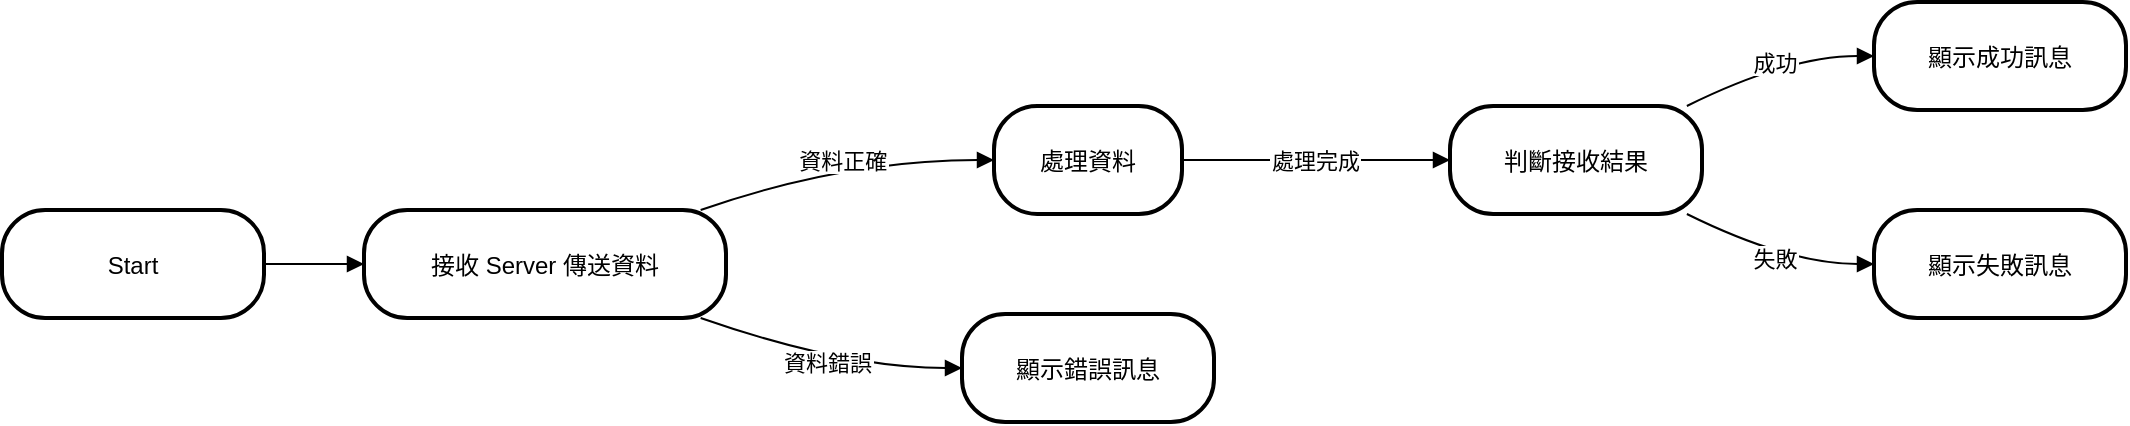 <mxfile version="26.0.1">
  <diagram name="第 1 页" id="UEBIbAkwNvi9270jXavC">
    <mxGraphModel dx="1434" dy="738" grid="1" gridSize="10" guides="1" tooltips="1" connect="1" arrows="1" fold="1" page="1" pageScale="1" pageWidth="827" pageHeight="1169" math="0" shadow="0">
      <root>
        <mxCell id="0" />
        <mxCell id="1" parent="0" />
        <mxCell id="2" value="Start" style="rounded=1;arcSize=40;strokeWidth=2" parent="1" vertex="1">
          <mxGeometry x="150" y="324" width="131" height="54" as="geometry" />
        </mxCell>
        <mxCell id="3" value="接收 Server 傳送資料" style="rounded=1;arcSize=40;strokeWidth=2" parent="1" vertex="1">
          <mxGeometry x="331" y="324" width="181" height="54" as="geometry" />
        </mxCell>
        <mxCell id="4" value="處理資料" style="rounded=1;arcSize=40;strokeWidth=2" parent="1" vertex="1">
          <mxGeometry x="646" y="272" width="94" height="54" as="geometry" />
        </mxCell>
        <mxCell id="5" value="顯示錯誤訊息" style="rounded=1;arcSize=40;strokeWidth=2" parent="1" vertex="1">
          <mxGeometry x="630" y="376" width="126" height="54" as="geometry" />
        </mxCell>
        <mxCell id="6" value="判斷接收結果" style="rounded=1;arcSize=40;strokeWidth=2" parent="1" vertex="1">
          <mxGeometry x="874" y="272" width="126" height="54" as="geometry" />
        </mxCell>
        <mxCell id="7" value="顯示成功訊息" style="rounded=1;arcSize=40;strokeWidth=2" parent="1" vertex="1">
          <mxGeometry x="1086" y="220" width="126" height="54" as="geometry" />
        </mxCell>
        <mxCell id="8" value="顯示失敗訊息" style="rounded=1;arcSize=40;strokeWidth=2" parent="1" vertex="1">
          <mxGeometry x="1086" y="324" width="126" height="54" as="geometry" />
        </mxCell>
        <mxCell id="9" value="" style="curved=1;startArrow=none;endArrow=block;exitX=1;exitY=0.5;entryX=0;entryY=0.5;" parent="1" source="2" target="3" edge="1">
          <mxGeometry relative="1" as="geometry">
            <Array as="points" />
          </mxGeometry>
        </mxCell>
        <mxCell id="10" value="資料正確" style="curved=1;startArrow=none;endArrow=block;exitX=0.93;exitY=0;entryX=0;entryY=0.5;" parent="1" source="3" target="4" edge="1">
          <mxGeometry relative="1" as="geometry">
            <Array as="points">
              <mxPoint x="571" y="299" />
            </Array>
          </mxGeometry>
        </mxCell>
        <mxCell id="11" value="資料錯誤" style="curved=1;startArrow=none;endArrow=block;exitX=0.93;exitY=1;entryX=0;entryY=0.5;" parent="1" source="3" target="5" edge="1">
          <mxGeometry relative="1" as="geometry">
            <Array as="points">
              <mxPoint x="571" y="403" />
            </Array>
          </mxGeometry>
        </mxCell>
        <mxCell id="12" value="處理完成" style="curved=1;startArrow=none;endArrow=block;exitX=1;exitY=0.5;entryX=0;entryY=0.5;" parent="1" source="4" target="6" edge="1">
          <mxGeometry relative="1" as="geometry">
            <Array as="points" />
          </mxGeometry>
        </mxCell>
        <mxCell id="13" value="成功" style="curved=1;startArrow=none;endArrow=block;exitX=0.94;exitY=0;entryX=0;entryY=0.5;" parent="1" source="6" target="7" edge="1">
          <mxGeometry relative="1" as="geometry">
            <Array as="points">
              <mxPoint x="1043" y="247" />
            </Array>
          </mxGeometry>
        </mxCell>
        <mxCell id="14" value="失敗" style="curved=1;startArrow=none;endArrow=block;exitX=0.94;exitY=1;entryX=0;entryY=0.5;" parent="1" source="6" target="8" edge="1">
          <mxGeometry relative="1" as="geometry">
            <Array as="points">
              <mxPoint x="1043" y="351" />
            </Array>
          </mxGeometry>
        </mxCell>
      </root>
    </mxGraphModel>
  </diagram>
</mxfile>
